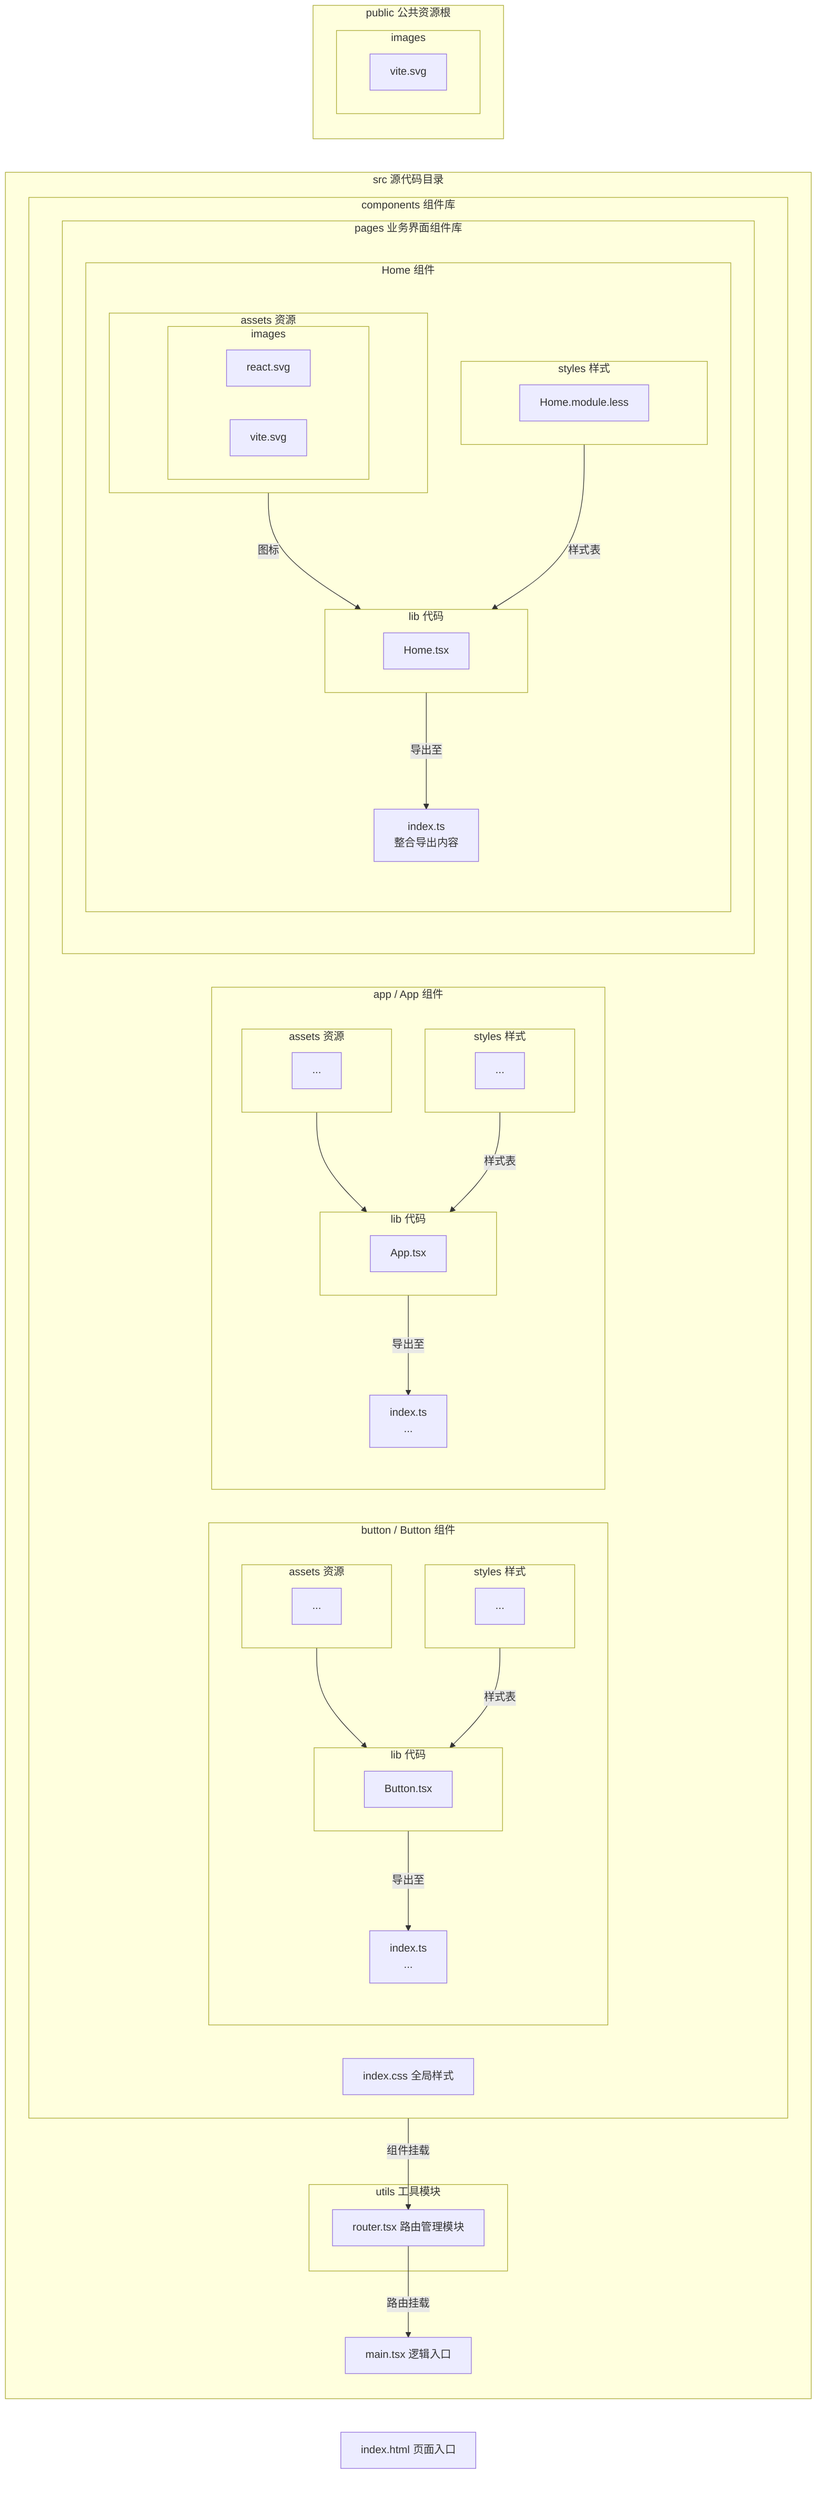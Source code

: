 flowchart LR
    subgraph src 源代码目录
        subgraph components[components 组件库]
            subgraph button / Button 组件
                subgraph assets2[assets 资源]
                    ...1[...]
                end
                subgraph lib2[lib 代码]
                    Button.tsx
                end
                subgraph styles2[styles 样式]
                    ...3[...]
                end
                assets2 --> lib2
                styles2 --样式表-->lib2[Button.tsx] --导出至--> index1.ts[index.ts<br>...]
            end
            subgraph app / App 组件
                subgraph assets3[assets 资源]
                    ...4[...]
                end
                subgraph lib3[lib 代码]
                    App.tsx
                end
                subgraph styles3[styles 样式]
                    ...6[...]
                end
                assets3 --> lib3
                styles3 --样式表-->lib3[Button.tsx] --导出至--> index3.ts[index.ts<br>...]
            end
            subgraph pages 业务界面组件库
                subgraph Home 组件
                    subgraph assets1[assets 资源]
                        subgraph images
                            react.svg
                            vite.svg
                        end
                    end
                    subgraph lib1[lib 代码]
                        Home.tsx[Home.tsx]
                    end
                    subgraph styles1[styles 样式]
                        Home.module.less
                    end
                    index2.ts[index.ts<br>整合导出内容]
                    assets1--图标-->lib1
                    styles1 --样式表-->lib1 --导出至--> index2.ts
                end
            end
            index.css[index.css 全局样式]
        end
        subgraph utils 工具模块
            router.tsx[router.tsx 路由管理模块]
        end
        components --组件挂载--> router.tsx
        main.tsx[main.tsx 逻辑入口]
        router.tsx --路由挂载--> main.tsx

    end
    subgraph public 公共资源根
        subgraph images 
            vitelogo[vite.svg]
        end
    end
    index.html[index.html 页面入口]
